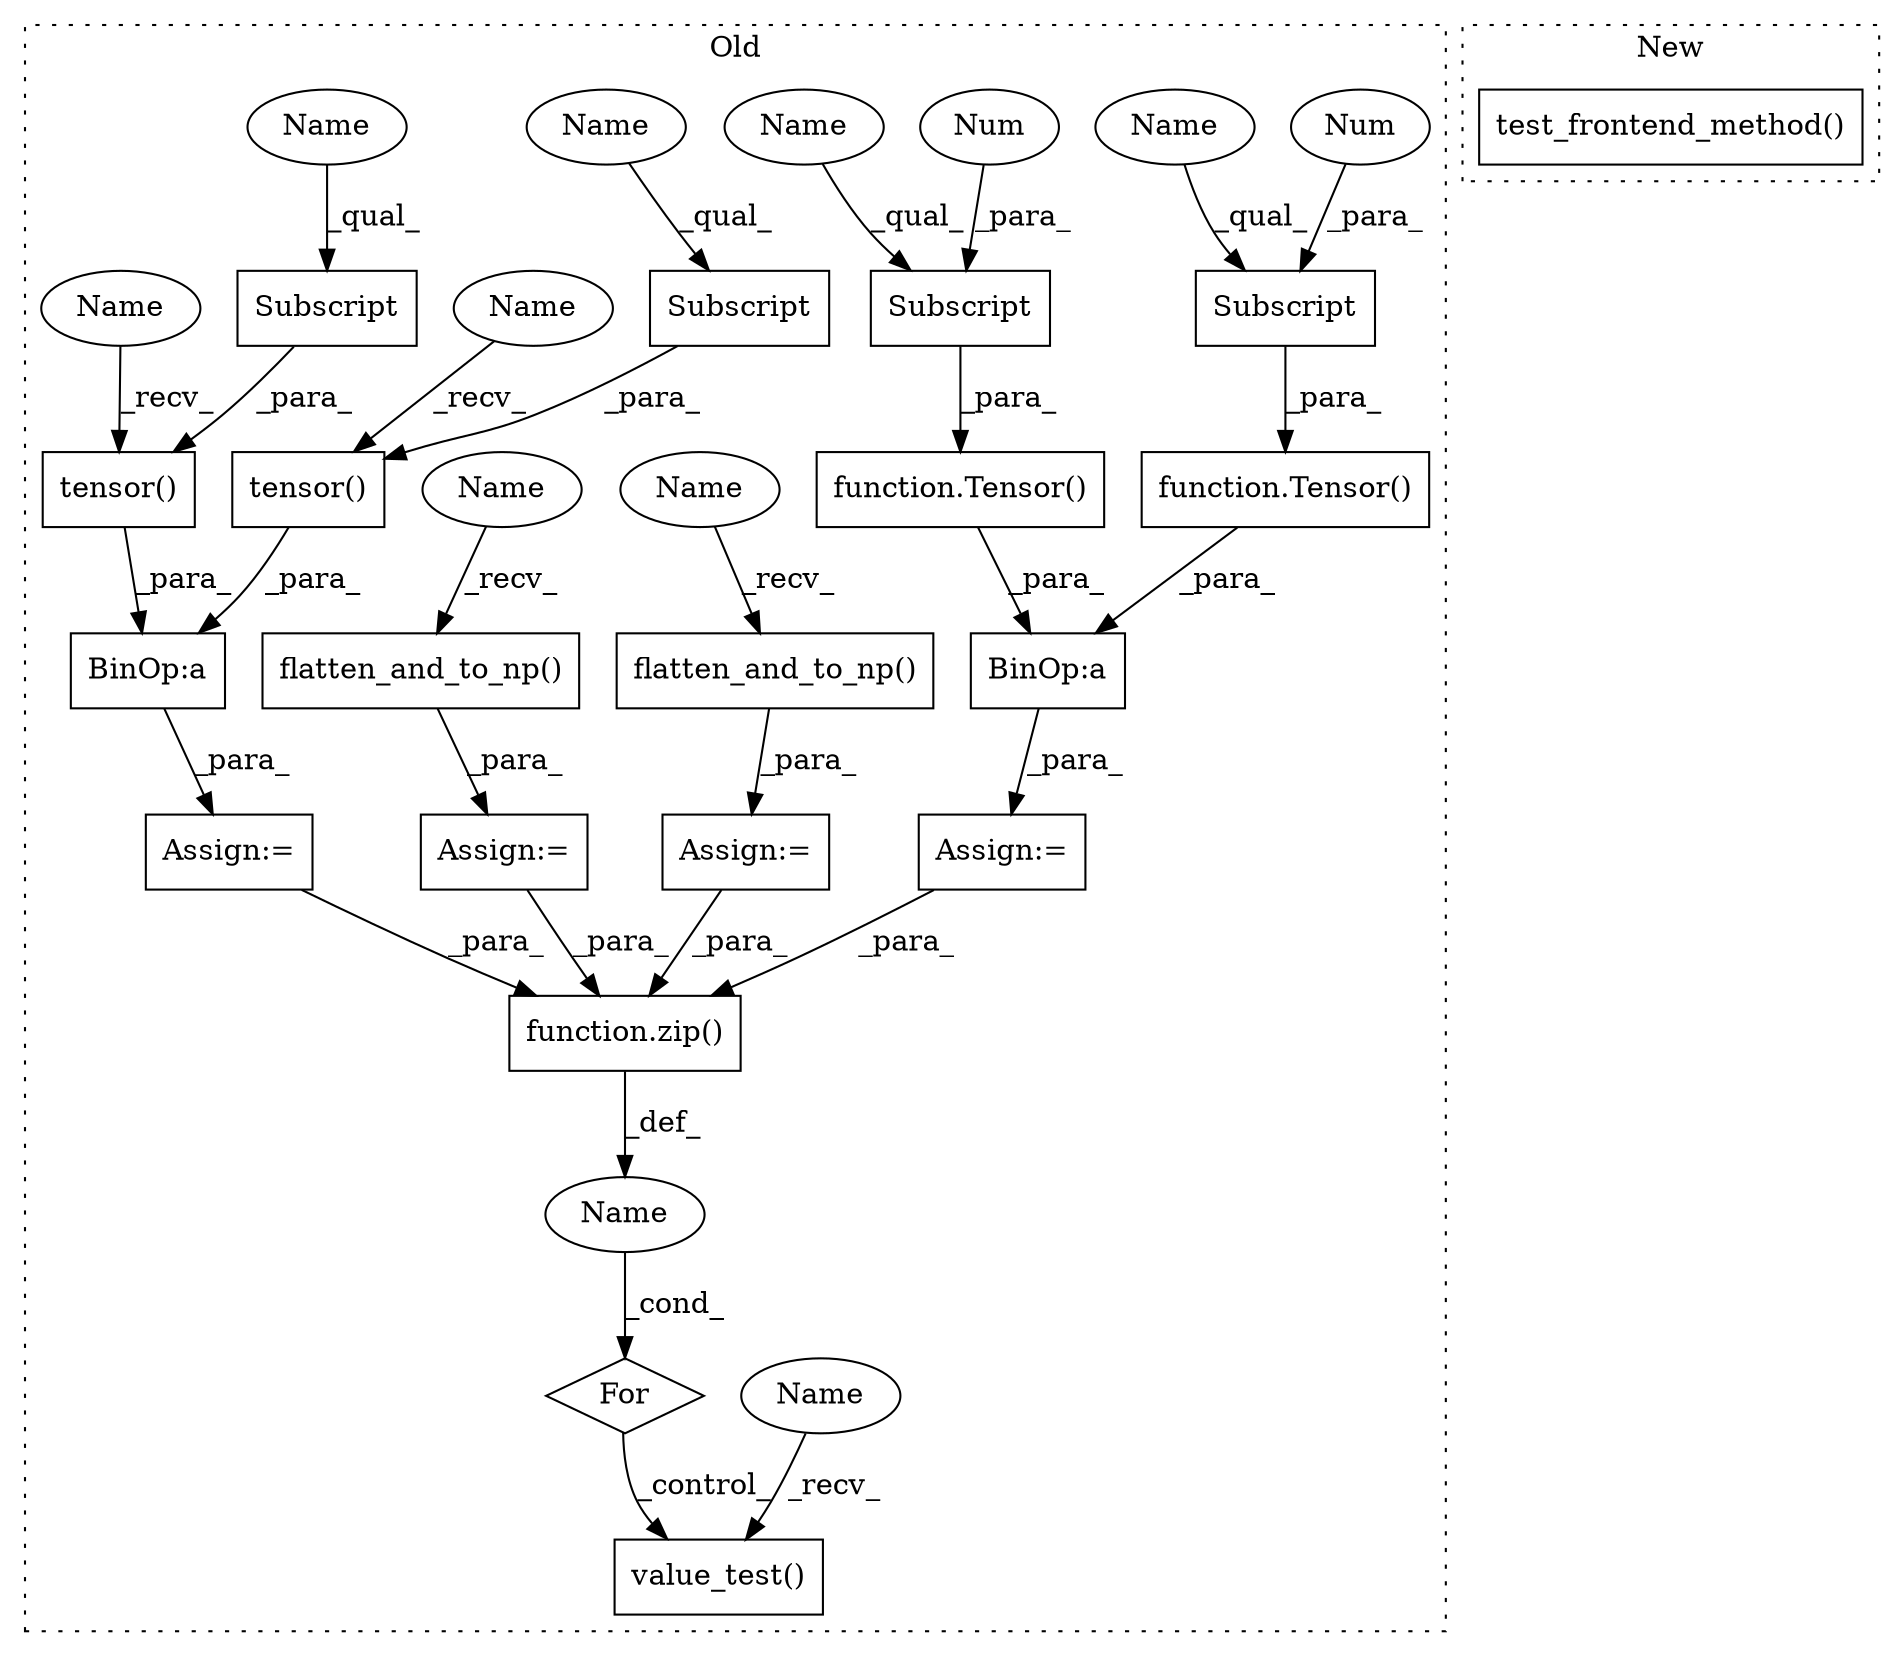 digraph G {
subgraph cluster0 {
1 [label="flatten_and_to_np()" a="75" s="23608" l="37" shape="box"];
3 [label="value_test()" a="75" s="23690" l="133" shape="box"];
4 [label="tensor()" a="75" s="23495,23521" l="22,28" shape="box"];
5 [label="Subscript" a="63" s="23517,0" l="4,0" shape="box"];
6 [label="Subscript" a="63" s="23465,0" l="4,0" shape="box"];
7 [label="tensor()" a="75" s="23452,23469" l="13,23" shape="box"];
8 [label="Subscript" a="63" s="23433,0" l="4,0" shape="box"];
9 [label="flatten_and_to_np()" a="75" s="23560" l="34" shape="box"];
10 [label="Subscript" a="63" s="23418,0" l="4,0" shape="box"];
11 [label="Name" a="87" s="23658" l="1" shape="ellipse"];
12 [label="For" a="107" s="23650,23680" l="4,10" shape="diamond"];
13 [label="function.zip()" a="75" s="23664,23679" l="4,1" shape="box"];
14 [label="function.Tensor()" a="75" s="23411,23422" l="7,1" shape="box"];
15 [label="Num" a="76" s="23420" l="1" shape="ellipse"];
16 [label="function.Tensor()" a="75" s="23426,23437" l="7,1" shape="box"];
17 [label="Num" a="76" s="23435" l="1" shape="ellipse"];
18 [label="Assign:=" a="68" s="23605" l="3" shape="box"];
19 [label="Assign:=" a="68" s="23408" l="3" shape="box"];
20 [label="Assign:=" a="68" s="23449" l="3" shape="box"];
21 [label="Assign:=" a="68" s="23557" l="3" shape="box"];
22 [label="BinOp:a" a="82" s="23492" l="3" shape="box"];
23 [label="BinOp:a" a="82" s="23423" l="3" shape="box"];
24 [label="Name" a="87" s="23433" l="1" shape="ellipse"];
25 [label="Name" a="87" s="23465" l="1" shape="ellipse"];
26 [label="Name" a="87" s="23517" l="1" shape="ellipse"];
27 [label="Name" a="87" s="23418" l="1" shape="ellipse"];
28 [label="Name" a="87" s="23608" l="7" shape="ellipse"];
29 [label="Name" a="87" s="23690" l="7" shape="ellipse"];
30 [label="Name" a="87" s="23560" l="7" shape="ellipse"];
31 [label="Name" a="87" s="23495" l="5" shape="ellipse"];
32 [label="Name" a="87" s="23452" l="5" shape="ellipse"];
label = "Old";
style="dotted";
}
subgraph cluster1 {
2 [label="test_frontend_method()" a="75" s="24521" l="600" shape="box"];
label = "New";
style="dotted";
}
1 -> 18 [label="_para_"];
4 -> 22 [label="_para_"];
5 -> 4 [label="_para_"];
6 -> 7 [label="_para_"];
7 -> 22 [label="_para_"];
8 -> 16 [label="_para_"];
9 -> 21 [label="_para_"];
10 -> 14 [label="_para_"];
11 -> 12 [label="_cond_"];
12 -> 3 [label="_control_"];
13 -> 11 [label="_def_"];
14 -> 23 [label="_para_"];
15 -> 10 [label="_para_"];
16 -> 23 [label="_para_"];
17 -> 8 [label="_para_"];
18 -> 13 [label="_para_"];
19 -> 13 [label="_para_"];
20 -> 13 [label="_para_"];
21 -> 13 [label="_para_"];
22 -> 20 [label="_para_"];
23 -> 19 [label="_para_"];
24 -> 8 [label="_qual_"];
25 -> 6 [label="_qual_"];
26 -> 5 [label="_qual_"];
27 -> 10 [label="_qual_"];
28 -> 1 [label="_recv_"];
29 -> 3 [label="_recv_"];
30 -> 9 [label="_recv_"];
31 -> 4 [label="_recv_"];
32 -> 7 [label="_recv_"];
}